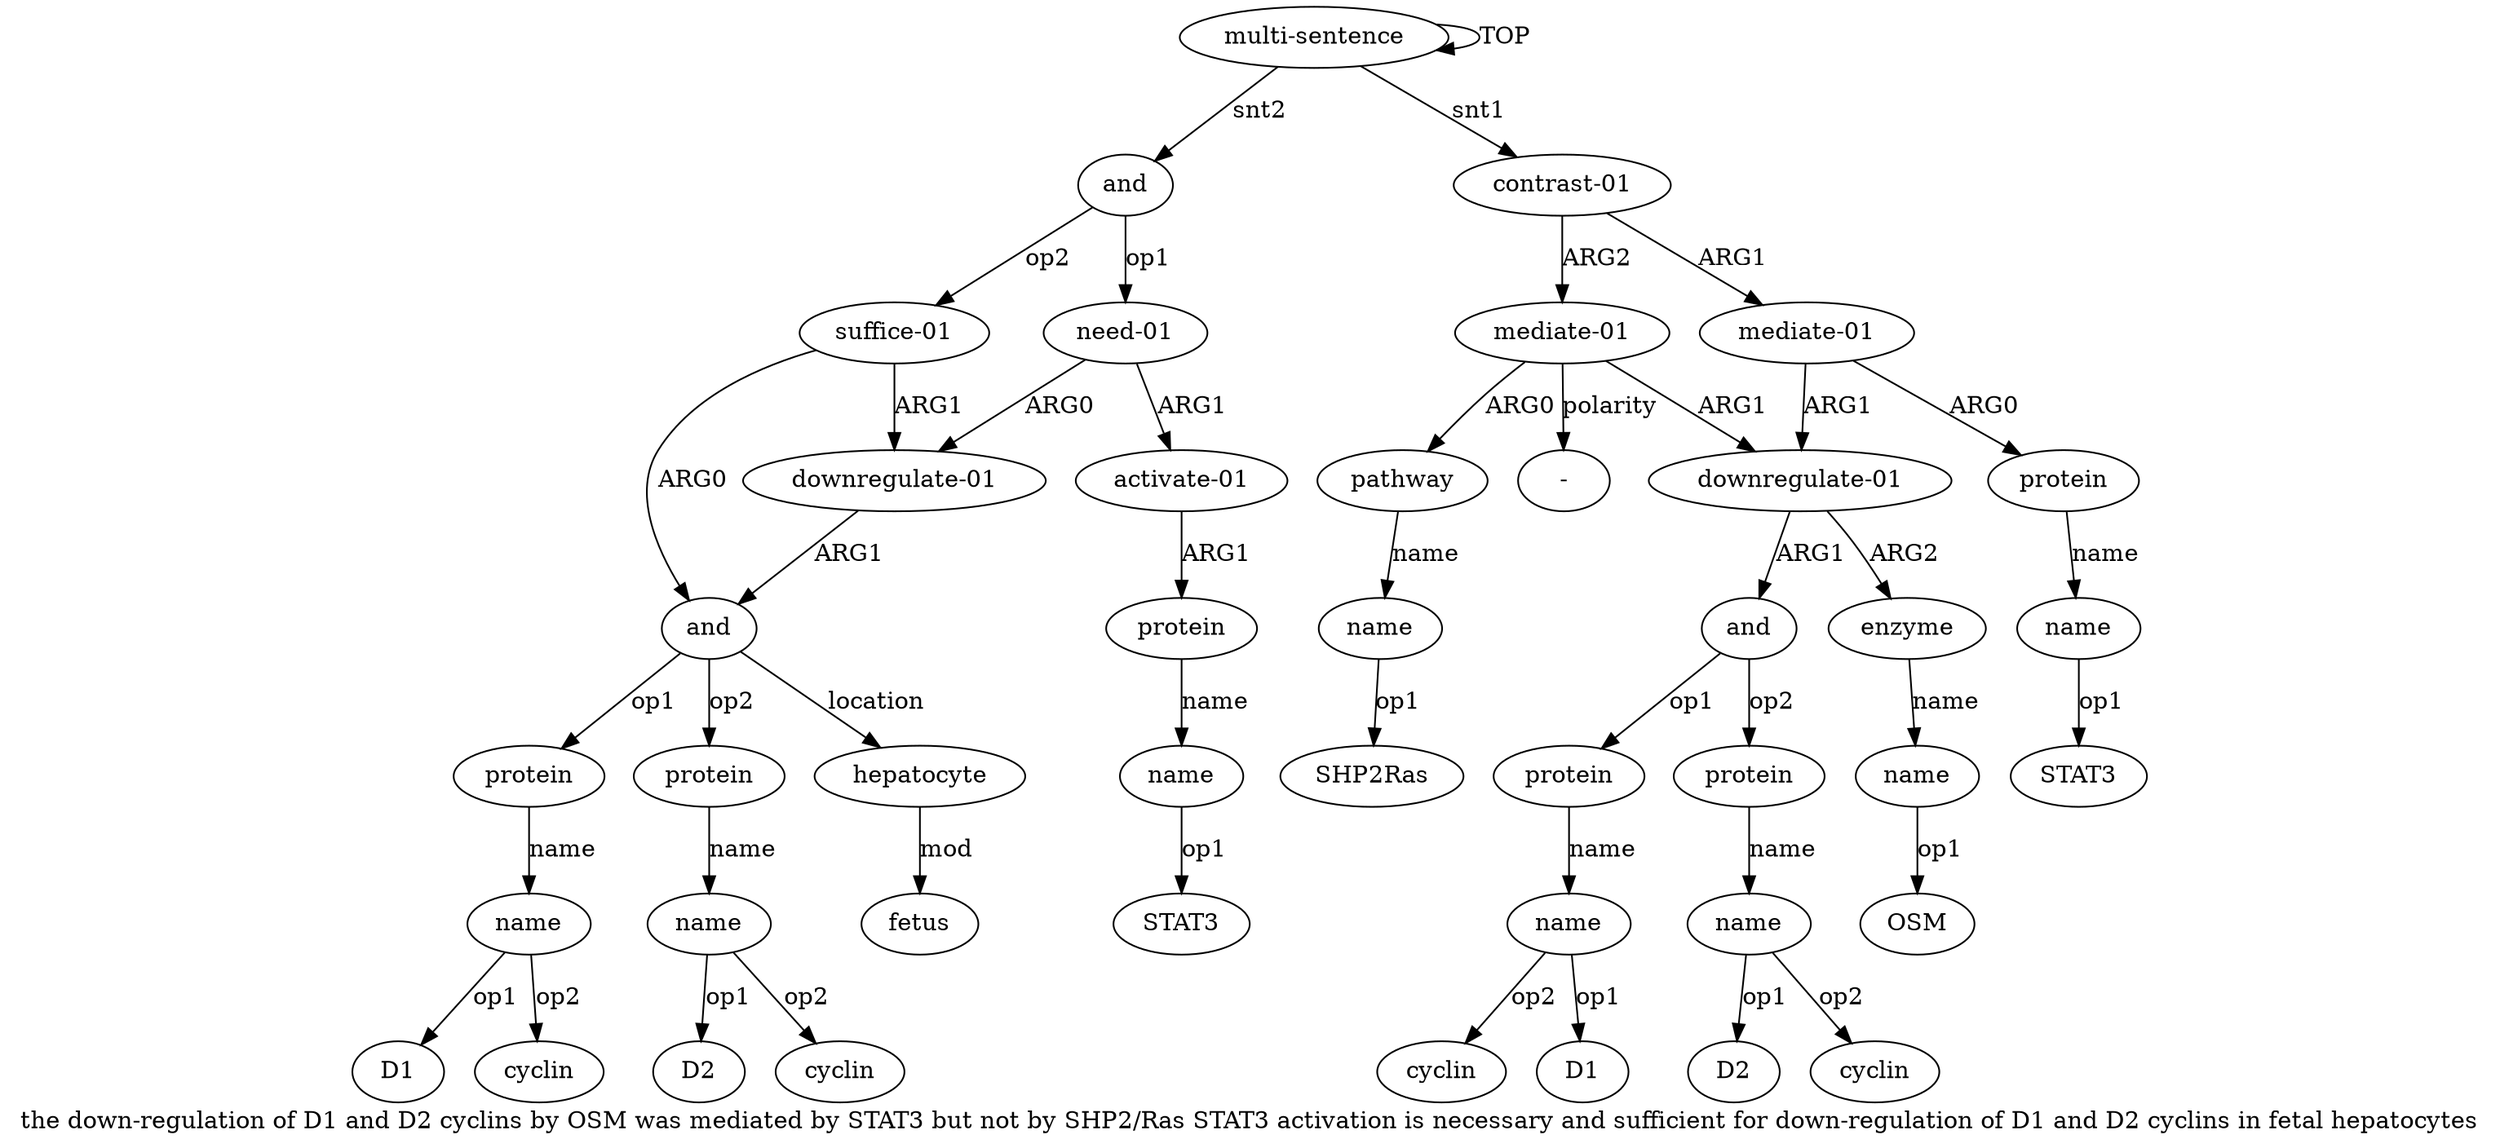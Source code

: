 digraph  {
	graph [label="the down-regulation of D1 and D2 cyclins by OSM was mediated by STAT3 but not by SHP2/Ras STAT3 activation is necessary and sufficient \
for down-regulation of D1 and D2 cyclins in fetal hepatocytes"];
	node [label="\N"];
	a20	 [color=black,
		gold_ind=20,
		gold_label=protein,
		label=protein,
		test_ind=20,
		test_label=protein];
	a21	 [color=black,
		gold_ind=21,
		gold_label=name,
		label=name,
		test_ind=21,
		test_label=name];
	a20 -> a21 [key=0,
	color=black,
	gold_label=name,
	label=name,
	test_label=name];
"a21 D1" [color=black,
	gold_ind=-1,
	gold_label=D1,
	label=D1,
	test_ind=-1,
	test_label=D1];
a21 -> "a21 D1" [key=0,
color=black,
gold_label=op1,
label=op1,
test_label=op1];
"a21 cyclin" [color=black,
gold_ind=-1,
gold_label=cyclin,
label=cyclin,
test_ind=-1,
test_label=cyclin];
a21 -> "a21 cyclin" [key=0,
color=black,
gold_label=op2,
label=op2,
test_label=op2];
a22 [color=black,
gold_ind=22,
gold_label=protein,
label=protein,
test_ind=22,
test_label=protein];
a23 [color=black,
gold_ind=23,
gold_label=name,
label=name,
test_ind=23,
test_label=name];
a22 -> a23 [key=0,
color=black,
gold_label=name,
label=name,
test_label=name];
"a23 D2" [color=black,
gold_ind=-1,
gold_label=D2,
label=D2,
test_ind=-1,
test_label=D2];
a23 -> "a23 D2" [key=0,
color=black,
gold_label=op1,
label=op1,
test_label=op1];
"a23 cyclin" [color=black,
gold_ind=-1,
gold_label=cyclin,
label=cyclin,
test_ind=-1,
test_label=cyclin];
a23 -> "a23 cyclin" [key=0,
color=black,
gold_label=op2,
label=op2,
test_label=op2];
a24 [color=black,
gold_ind=24,
gold_label=hepatocyte,
label=hepatocyte,
test_ind=24,
test_label=hepatocyte];
a25 [color=black,
gold_ind=25,
gold_label=fetus,
label=fetus,
test_ind=25,
test_label=fetus];
a24 -> a25 [key=0,
color=black,
gold_label=mod,
label=mod,
test_label=mod];
a26 [color=black,
gold_ind=26,
gold_label="activate-01",
label="activate-01",
test_ind=26,
test_label="activate-01"];
a27 [color=black,
gold_ind=27,
gold_label=protein,
label=protein,
test_ind=27,
test_label=protein];
a26 -> a27 [key=0,
color=black,
gold_label=ARG1,
label=ARG1,
test_label=ARG1];
a28 [color=black,
gold_ind=28,
gold_label=name,
label=name,
test_ind=28,
test_label=name];
a27 -> a28 [key=0,
color=black,
gold_label=name,
label=name,
test_label=name];
"a28 STAT3" [color=black,
gold_ind=-1,
gold_label=STAT3,
label=STAT3,
test_ind=-1,
test_label=STAT3];
a28 -> "a28 STAT3" [key=0,
color=black,
gold_label=op1,
label=op1,
test_label=op1];
a29 [color=black,
gold_ind=29,
gold_label="suffice-01",
label="suffice-01",
test_ind=29,
test_label="suffice-01"];
a19 [color=black,
gold_ind=19,
gold_label=and,
label=and,
test_ind=19,
test_label=and];
a29 -> a19 [key=0,
color=black,
gold_label=ARG0,
label=ARG0,
test_label=ARG0];
a18 [color=black,
gold_ind=18,
gold_label="downregulate-01",
label="downregulate-01",
test_ind=18,
test_label="downregulate-01"];
a29 -> a18 [key=0,
color=black,
gold_label=ARG1,
label=ARG1,
test_label=ARG1];
"a10 D2" [color=black,
gold_ind=-1,
gold_label=D2,
label=D2,
test_ind=-1,
test_label=D2];
"a10 cyclin" [color=black,
gold_ind=-1,
gold_label=cyclin,
label=cyclin,
test_ind=-1,
test_label=cyclin];
"a15 SHP2Ras" [color=black,
gold_ind=-1,
gold_label=SHP2Ras,
label=SHP2Ras,
test_ind=-1,
test_label=SHP2Ras];
a15 [color=black,
gold_ind=15,
gold_label=name,
label=name,
test_ind=15,
test_label=name];
a15 -> "a15 SHP2Ras" [key=0,
color=black,
gold_label=op1,
label=op1,
test_label=op1];
a14 [color=black,
gold_ind=14,
gold_label=pathway,
label=pathway,
test_ind=14,
test_label=pathway];
a14 -> a15 [key=0,
color=black,
gold_label=name,
label=name,
test_label=name];
a17 [color=black,
gold_ind=17,
gold_label="need-01",
label="need-01",
test_ind=17,
test_label="need-01"];
a17 -> a26 [key=0,
color=black,
gold_label=ARG1,
label=ARG1,
test_label=ARG1];
a17 -> a18 [key=0,
color=black,
gold_label=ARG0,
label=ARG0,
test_label=ARG0];
a16 [color=black,
gold_ind=16,
gold_label=and,
label=and,
test_ind=16,
test_label=and];
a16 -> a29 [key=0,
color=black,
gold_label=op2,
label=op2,
test_label=op2];
a16 -> a17 [key=0,
color=black,
gold_label=op1,
label=op1,
test_label=op1];
a11 [color=black,
gold_ind=11,
gold_label=enzyme,
label=enzyme,
test_ind=11,
test_label=enzyme];
a12 [color=black,
gold_ind=12,
gold_label=name,
label=name,
test_ind=12,
test_label=name];
a11 -> a12 [key=0,
color=black,
gold_label=name,
label=name,
test_label=name];
a10 [color=black,
gold_ind=10,
gold_label=name,
label=name,
test_ind=10,
test_label=name];
a10 -> "a10 D2" [key=0,
color=black,
gold_label=op1,
label=op1,
test_label=op1];
a10 -> "a10 cyclin" [key=0,
color=black,
gold_label=op2,
label=op2,
test_label=op2];
a13 [color=black,
gold_ind=13,
gold_label="mediate-01",
label="mediate-01",
test_ind=13,
test_label="mediate-01"];
a13 -> a14 [key=0,
color=black,
gold_label=ARG0,
label=ARG0,
test_label=ARG0];
a5 [color=black,
gold_ind=5,
gold_label="downregulate-01",
label="downregulate-01",
test_ind=5,
test_label="downregulate-01"];
a13 -> a5 [key=0,
color=black,
gold_label=ARG1,
label=ARG1,
test_label=ARG1];
"a13 -" [color=black,
gold_ind=-1,
gold_label="-",
label="-",
test_ind=-1,
test_label="-"];
a13 -> "a13 -" [key=0,
color=black,
gold_label=polarity,
label=polarity,
test_label=polarity];
"a12 OSM" [color=black,
gold_ind=-1,
gold_label=OSM,
label=OSM,
test_ind=-1,
test_label=OSM];
a12 -> "a12 OSM" [key=0,
color=black,
gold_label=op1,
label=op1,
test_label=op1];
a19 -> a20 [key=0,
color=black,
gold_label=op1,
label=op1,
test_label=op1];
a19 -> a22 [key=0,
color=black,
gold_label=op2,
label=op2,
test_label=op2];
a19 -> a24 [key=0,
color=black,
gold_label=location,
label=location,
test_label=location];
a18 -> a19 [key=0,
color=black,
gold_label=ARG1,
label=ARG1,
test_label=ARG1];
a1 [color=black,
gold_ind=1,
gold_label="contrast-01",
label="contrast-01",
test_ind=1,
test_label="contrast-01"];
a1 -> a13 [key=0,
color=black,
gold_label=ARG2,
label=ARG2,
test_label=ARG2];
a2 [color=black,
gold_ind=2,
gold_label="mediate-01",
label="mediate-01",
test_ind=2,
test_label="mediate-01"];
a1 -> a2 [key=0,
color=black,
gold_label=ARG1,
label=ARG1,
test_label=ARG1];
a0 [color=black,
gold_ind=0,
gold_label="multi-sentence",
label="multi-sentence",
test_ind=0,
test_label="multi-sentence"];
a0 -> a16 [key=0,
color=black,
gold_label=snt2,
label=snt2,
test_label=snt2];
a0 -> a1 [key=0,
color=black,
gold_label=snt1,
label=snt1,
test_label=snt1];
a0 -> a0 [key=0,
color=black,
gold_label=TOP,
label=TOP,
test_label=TOP];
a3 [color=black,
gold_ind=3,
gold_label=protein,
label=protein,
test_ind=3,
test_label=protein];
a4 [color=black,
gold_ind=4,
gold_label=name,
label=name,
test_ind=4,
test_label=name];
a3 -> a4 [key=0,
color=black,
gold_label=name,
label=name,
test_label=name];
a2 -> a3 [key=0,
color=black,
gold_label=ARG0,
label=ARG0,
test_label=ARG0];
a2 -> a5 [key=0,
color=black,
gold_label=ARG1,
label=ARG1,
test_label=ARG1];
a5 -> a11 [key=0,
color=black,
gold_label=ARG2,
label=ARG2,
test_label=ARG2];
a6 [color=black,
gold_ind=6,
gold_label=and,
label=and,
test_ind=6,
test_label=and];
a5 -> a6 [key=0,
color=black,
gold_label=ARG1,
label=ARG1,
test_label=ARG1];
"a4 STAT3" [color=black,
gold_ind=-1,
gold_label=STAT3,
label=STAT3,
test_ind=-1,
test_label=STAT3];
a4 -> "a4 STAT3" [key=0,
color=black,
gold_label=op1,
label=op1,
test_label=op1];
a7 [color=black,
gold_ind=7,
gold_label=protein,
label=protein,
test_ind=7,
test_label=protein];
a8 [color=black,
gold_ind=8,
gold_label=name,
label=name,
test_ind=8,
test_label=name];
a7 -> a8 [key=0,
color=black,
gold_label=name,
label=name,
test_label=name];
a6 -> a7 [key=0,
color=black,
gold_label=op1,
label=op1,
test_label=op1];
a9 [color=black,
gold_ind=9,
gold_label=protein,
label=protein,
test_ind=9,
test_label=protein];
a6 -> a9 [key=0,
color=black,
gold_label=op2,
label=op2,
test_label=op2];
a9 -> a10 [key=0,
color=black,
gold_label=name,
label=name,
test_label=name];
"a8 cyclin" [color=black,
gold_ind=-1,
gold_label=cyclin,
label=cyclin,
test_ind=-1,
test_label=cyclin];
a8 -> "a8 cyclin" [key=0,
color=black,
gold_label=op2,
label=op2,
test_label=op2];
"a8 D1" [color=black,
gold_ind=-1,
gold_label=D1,
label=D1,
test_ind=-1,
test_label=D1];
a8 -> "a8 D1" [key=0,
color=black,
gold_label=op1,
label=op1,
test_label=op1];
}

